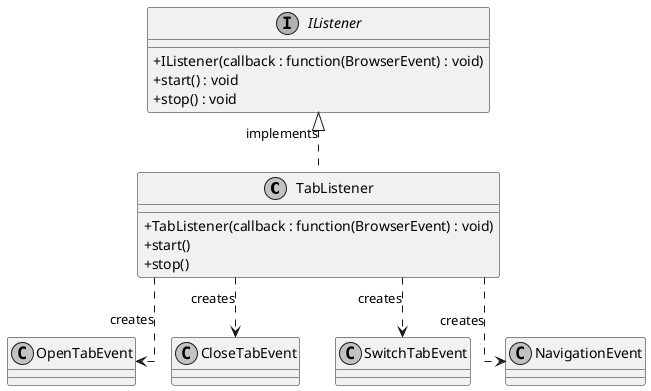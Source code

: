 @startuml
skinparam linetype ortho
skinparam monochrome true
skinparam classAttributeIconSize 0
class TabListener {
    + TabListener(callback : function(BrowserEvent) : void)
    + start()
    + stop()
}
interface IListener {
    + IListener(callback : function(BrowserEvent) : void)
    + start() : void
    + stop() : void
}
TabListener .UP.|> IListener : implements
/'class OpenTabEvent {
    + OpenTabEvent(tabID : int, windowID : int, url : string)
}
class CloseTabEvent {
    + CloseTabEvent(tabID : int, windowID : int, url : string)
}
class SwitchTabEvent {
    + newTab : int
    + SwitchTabEvent(tabID : int, windowID : int, newTabID : int, url : string)
}
class NavigationEvent {
    + NavigationEvent(tabID : int, windowID : int, url : string)
} '/
TabListener ..> OpenTabEvent : creates
TabListener ..> CloseTabEvent : creates
TabListener ..> SwitchTabEvent : creates
TabListener ..> NavigationEvent : creates

@enduml
